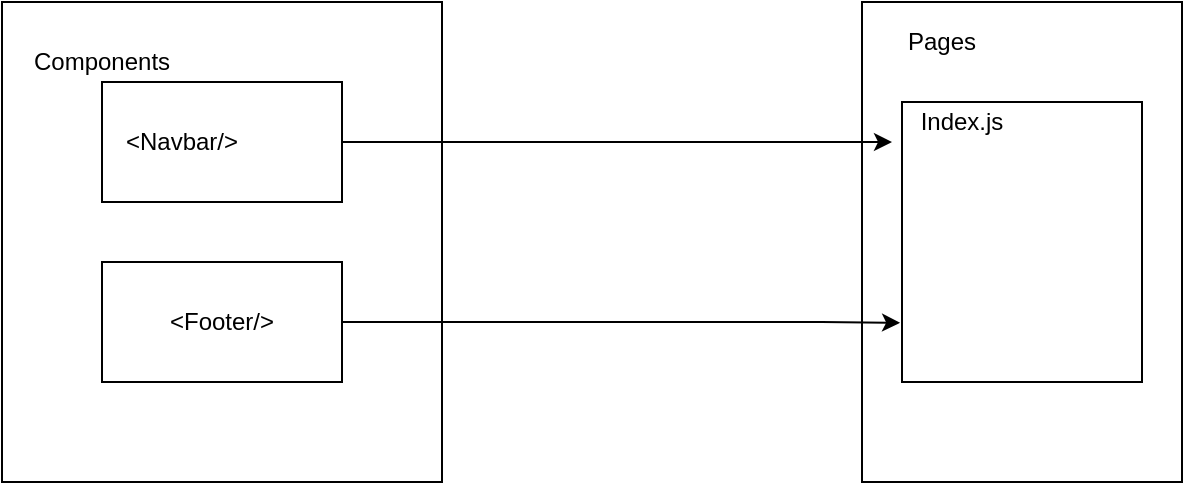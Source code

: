 <mxfile version="15.2.9" type="github" pages="2">
  <diagram id="ifGGCypLUMHaD2rnIKsh" name="Adding Other Components">
    <mxGraphModel dx="1298" dy="845" grid="1" gridSize="10" guides="1" tooltips="1" connect="1" arrows="1" fold="1" page="1" pageScale="1" pageWidth="850" pageHeight="1100" math="0" shadow="0">
      <root>
        <mxCell id="0KmFPYPU5C_25fedtnhD-0" />
        <mxCell id="0KmFPYPU5C_25fedtnhD-1" parent="0KmFPYPU5C_25fedtnhD-0" />
        <mxCell id="WpyPs5kKdAGnrehjrYPe-0" value="" style="rounded=0;whiteSpace=wrap;html=1;" parent="0KmFPYPU5C_25fedtnhD-1" vertex="1">
          <mxGeometry x="40" y="80" width="220" height="240" as="geometry" />
        </mxCell>
        <mxCell id="WpyPs5kKdAGnrehjrYPe-3" value="" style="rounded=0;whiteSpace=wrap;html=1;" parent="0KmFPYPU5C_25fedtnhD-1" vertex="1">
          <mxGeometry x="90" y="120" width="120" height="60" as="geometry" />
        </mxCell>
        <mxCell id="WpyPs5kKdAGnrehjrYPe-4" value="" style="rounded=0;whiteSpace=wrap;html=1;" parent="0KmFPYPU5C_25fedtnhD-1" vertex="1">
          <mxGeometry x="470" y="80" width="160" height="240" as="geometry" />
        </mxCell>
        <mxCell id="WpyPs5kKdAGnrehjrYPe-5" value="" style="rounded=0;whiteSpace=wrap;html=1;" parent="0KmFPYPU5C_25fedtnhD-1" vertex="1">
          <mxGeometry x="490" y="130" width="120" height="140" as="geometry" />
        </mxCell>
        <mxCell id="WpyPs5kKdAGnrehjrYPe-6" value="Pages" style="text;html=1;strokeColor=none;fillColor=none;align=center;verticalAlign=middle;whiteSpace=wrap;rounded=0;" parent="0KmFPYPU5C_25fedtnhD-1" vertex="1">
          <mxGeometry x="490" y="90" width="40" height="20" as="geometry" />
        </mxCell>
        <mxCell id="WpyPs5kKdAGnrehjrYPe-7" value="Index.js" style="text;html=1;strokeColor=none;fillColor=none;align=center;verticalAlign=middle;whiteSpace=wrap;rounded=0;" parent="0KmFPYPU5C_25fedtnhD-1" vertex="1">
          <mxGeometry x="500" y="130" width="40" height="20" as="geometry" />
        </mxCell>
        <mxCell id="WpyPs5kKdAGnrehjrYPe-8" value="Components" style="text;html=1;strokeColor=none;fillColor=none;align=center;verticalAlign=middle;whiteSpace=wrap;rounded=0;" parent="0KmFPYPU5C_25fedtnhD-1" vertex="1">
          <mxGeometry x="70" y="100" width="40" height="20" as="geometry" />
        </mxCell>
        <mxCell id="WpyPs5kKdAGnrehjrYPe-9" value="&amp;lt;Navbar/&amp;gt;" style="text;html=1;strokeColor=none;fillColor=none;align=center;verticalAlign=middle;whiteSpace=wrap;rounded=0;" parent="0KmFPYPU5C_25fedtnhD-1" vertex="1">
          <mxGeometry x="110" y="140" width="40" height="20" as="geometry" />
        </mxCell>
        <mxCell id="WpyPs5kKdAGnrehjrYPe-10" style="edgeStyle=orthogonalEdgeStyle;rounded=0;orthogonalLoop=1;jettySize=auto;html=1;" parent="0KmFPYPU5C_25fedtnhD-1" source="WpyPs5kKdAGnrehjrYPe-3" edge="1">
          <mxGeometry relative="1" as="geometry">
            <mxPoint x="485" y="150" as="targetPoint" />
            <Array as="points">
              <mxPoint x="485" y="150" />
            </Array>
          </mxGeometry>
        </mxCell>
        <mxCell id="WpyPs5kKdAGnrehjrYPe-12" style="edgeStyle=orthogonalEdgeStyle;rounded=0;orthogonalLoop=1;jettySize=auto;html=1;entryX=-0.008;entryY=0.817;entryDx=0;entryDy=0;entryPerimeter=0;" parent="0KmFPYPU5C_25fedtnhD-1" edge="1">
          <mxGeometry relative="1" as="geometry">
            <mxPoint x="210" y="240" as="sourcePoint" />
            <mxPoint x="489.04" y="240.38" as="targetPoint" />
            <Array as="points">
              <mxPoint x="450" y="240" />
              <mxPoint x="450" y="240" />
            </Array>
          </mxGeometry>
        </mxCell>
        <mxCell id="WpyPs5kKdAGnrehjrYPe-11" value="&amp;lt;Footer/&amp;gt;" style="rounded=0;whiteSpace=wrap;html=1;" parent="0KmFPYPU5C_25fedtnhD-1" vertex="1">
          <mxGeometry x="90" y="210" width="120" height="60" as="geometry" />
        </mxCell>
      </root>
    </mxGraphModel>
  </diagram>
  <diagram id="lEBfes1Fiq4wXtYKIJDk" name="Layout component">
    <mxGraphModel dx="1298" dy="845" grid="1" gridSize="10" guides="1" tooltips="1" connect="1" arrows="1" fold="1" page="1" pageScale="1" pageWidth="850" pageHeight="1100" math="0" shadow="0">
      <root>
        <mxCell id="k5EQy7FMszbftjdSphOv-0" />
        <mxCell id="k5EQy7FMszbftjdSphOv-1" parent="k5EQy7FMszbftjdSphOv-0" />
        <mxCell id="FLyONDgZyGqBYz3BfERy-11" style="edgeStyle=orthogonalEdgeStyle;rounded=0;orthogonalLoop=1;jettySize=auto;html=1;fontSize=21;" edge="1" parent="k5EQy7FMszbftjdSphOv-1" source="k5EQy7FMszbftjdSphOv-6" target="FLyONDgZyGqBYz3BfERy-6">
          <mxGeometry relative="1" as="geometry" />
        </mxCell>
        <mxCell id="k5EQy7FMszbftjdSphOv-6" value="" style="rounded=0;whiteSpace=wrap;html=1;" vertex="1" parent="k5EQy7FMszbftjdSphOv-1">
          <mxGeometry x="40" y="420" width="330" height="240" as="geometry" />
        </mxCell>
        <mxCell id="k5EQy7FMszbftjdSphOv-7" value="_app.js" style="text;html=1;strokeColor=none;fillColor=none;align=center;verticalAlign=middle;whiteSpace=wrap;rounded=0;fontSize=21;" vertex="1" parent="k5EQy7FMszbftjdSphOv-1">
          <mxGeometry x="80" y="510" width="40" height="20" as="geometry" />
        </mxCell>
        <mxCell id="k5EQy7FMszbftjdSphOv-12" value="" style="rounded=0;whiteSpace=wrap;html=1;fontSize=21;" vertex="1" parent="k5EQy7FMszbftjdSphOv-1">
          <mxGeometry x="570" y="60" width="220" height="300" as="geometry" />
        </mxCell>
        <mxCell id="k5EQy7FMszbftjdSphOv-13" value="Layout.js" style="text;html=1;strokeColor=none;fillColor=none;align=center;verticalAlign=middle;whiteSpace=wrap;rounded=0;fontSize=21;" vertex="1" parent="k5EQy7FMszbftjdSphOv-1">
          <mxGeometry x="640" y="100" width="40" height="20" as="geometry" />
        </mxCell>
        <mxCell id="FLyONDgZyGqBYz3BfERy-0" value="" style="rounded=0;whiteSpace=wrap;html=1;" vertex="1" parent="k5EQy7FMszbftjdSphOv-1">
          <mxGeometry x="80" y="50" width="220" height="240" as="geometry" />
        </mxCell>
        <mxCell id="FLyONDgZyGqBYz3BfERy-1" value="" style="rounded=0;whiteSpace=wrap;html=1;" vertex="1" parent="k5EQy7FMszbftjdSphOv-1">
          <mxGeometry x="130" y="90" width="120" height="60" as="geometry" />
        </mxCell>
        <mxCell id="FLyONDgZyGqBYz3BfERy-2" value="Components" style="text;html=1;strokeColor=none;fillColor=none;align=center;verticalAlign=middle;whiteSpace=wrap;rounded=0;" vertex="1" parent="k5EQy7FMszbftjdSphOv-1">
          <mxGeometry x="110" y="70" width="40" height="20" as="geometry" />
        </mxCell>
        <mxCell id="FLyONDgZyGqBYz3BfERy-3" value="&amp;lt;Navbar/&amp;gt;" style="text;html=1;strokeColor=none;fillColor=none;align=center;verticalAlign=middle;whiteSpace=wrap;rounded=0;" vertex="1" parent="k5EQy7FMszbftjdSphOv-1">
          <mxGeometry x="150" y="110" width="40" height="20" as="geometry" />
        </mxCell>
        <mxCell id="FLyONDgZyGqBYz3BfERy-4" value="&amp;lt;Footer/&amp;gt;" style="rounded=0;whiteSpace=wrap;html=1;" vertex="1" parent="k5EQy7FMszbftjdSphOv-1">
          <mxGeometry x="130" y="180" width="120" height="60" as="geometry" />
        </mxCell>
        <mxCell id="FLyONDgZyGqBYz3BfERy-7" style="edgeStyle=orthogonalEdgeStyle;rounded=0;orthogonalLoop=1;jettySize=auto;html=1;entryX=0;entryY=0.5;entryDx=0;entryDy=0;fontSize=21;" edge="1" parent="k5EQy7FMszbftjdSphOv-1" source="FLyONDgZyGqBYz3BfERy-6" target="k5EQy7FMszbftjdSphOv-12">
          <mxGeometry relative="1" as="geometry" />
        </mxCell>
        <mxCell id="FLyONDgZyGqBYz3BfERy-6" value="children" style="text;html=1;strokeColor=none;fillColor=none;align=center;verticalAlign=middle;whiteSpace=wrap;rounded=0;fontSize=21;" vertex="1" parent="k5EQy7FMszbftjdSphOv-1">
          <mxGeometry x="460" y="410" width="40" height="20" as="geometry" />
        </mxCell>
        <mxCell id="FLyONDgZyGqBYz3BfERy-12" value="&amp;lt;Layout&amp;gt;&lt;br&gt;children&lt;br&gt;&amp;lt;/Layout&amp;gt;" style="text;html=1;strokeColor=none;fillColor=none;align=center;verticalAlign=middle;whiteSpace=wrap;rounded=0;fontSize=21;" vertex="1" parent="k5EQy7FMszbftjdSphOv-1">
          <mxGeometry x="630" y="190" width="70" height="110" as="geometry" />
        </mxCell>
      </root>
    </mxGraphModel>
  </diagram>
</mxfile>
